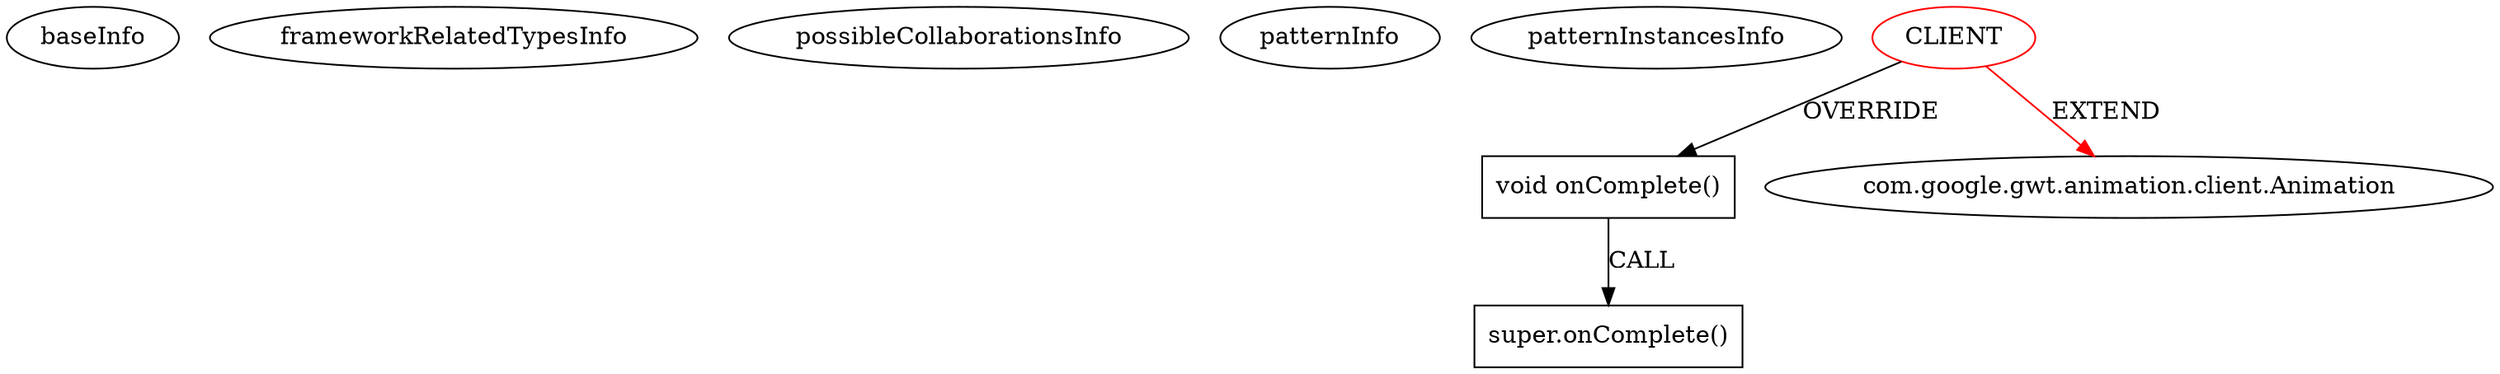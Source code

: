 digraph {
baseInfo[graphId=1247,category="pattern",isAnonymous=false,possibleRelation=false]
frameworkRelatedTypesInfo[0="com.google.gwt.animation.client.Animation"]
possibleCollaborationsInfo[]
patternInfo[frequency=2.0,patternRootClient=0]
patternInstancesInfo[0="vlapan-PhotoBank~/vlapan-PhotoBank/PhotoBank-master/src/com/vlapan/gwt/photobank/client/animation/Opacity.java~Opacity~4589",1="luxferrari-AlgebrApp~/luxferrari-AlgebrApp/AlgebrApp-master/AlgebrApp/src/org/luxferrari/algebrapp/client/DragMoveAnimation.java~DragMoveAnimation~3659"]
17[label="void onComplete()",vertexType="OVERRIDING_METHOD_DECLARATION",isFrameworkType=false,shape=box]
0[label="CLIENT",vertexType="ROOT_CLIENT_CLASS_DECLARATION",isFrameworkType=false,color=red]
18[label="super.onComplete()",vertexType="SUPER_CALL",isFrameworkType=false,shape=box]
1[label="com.google.gwt.animation.client.Animation",vertexType="FRAMEWORK_CLASS_TYPE",isFrameworkType=false]
0->17[label="OVERRIDE"]
17->18[label="CALL"]
0->1[label="EXTEND",color=red]
}
